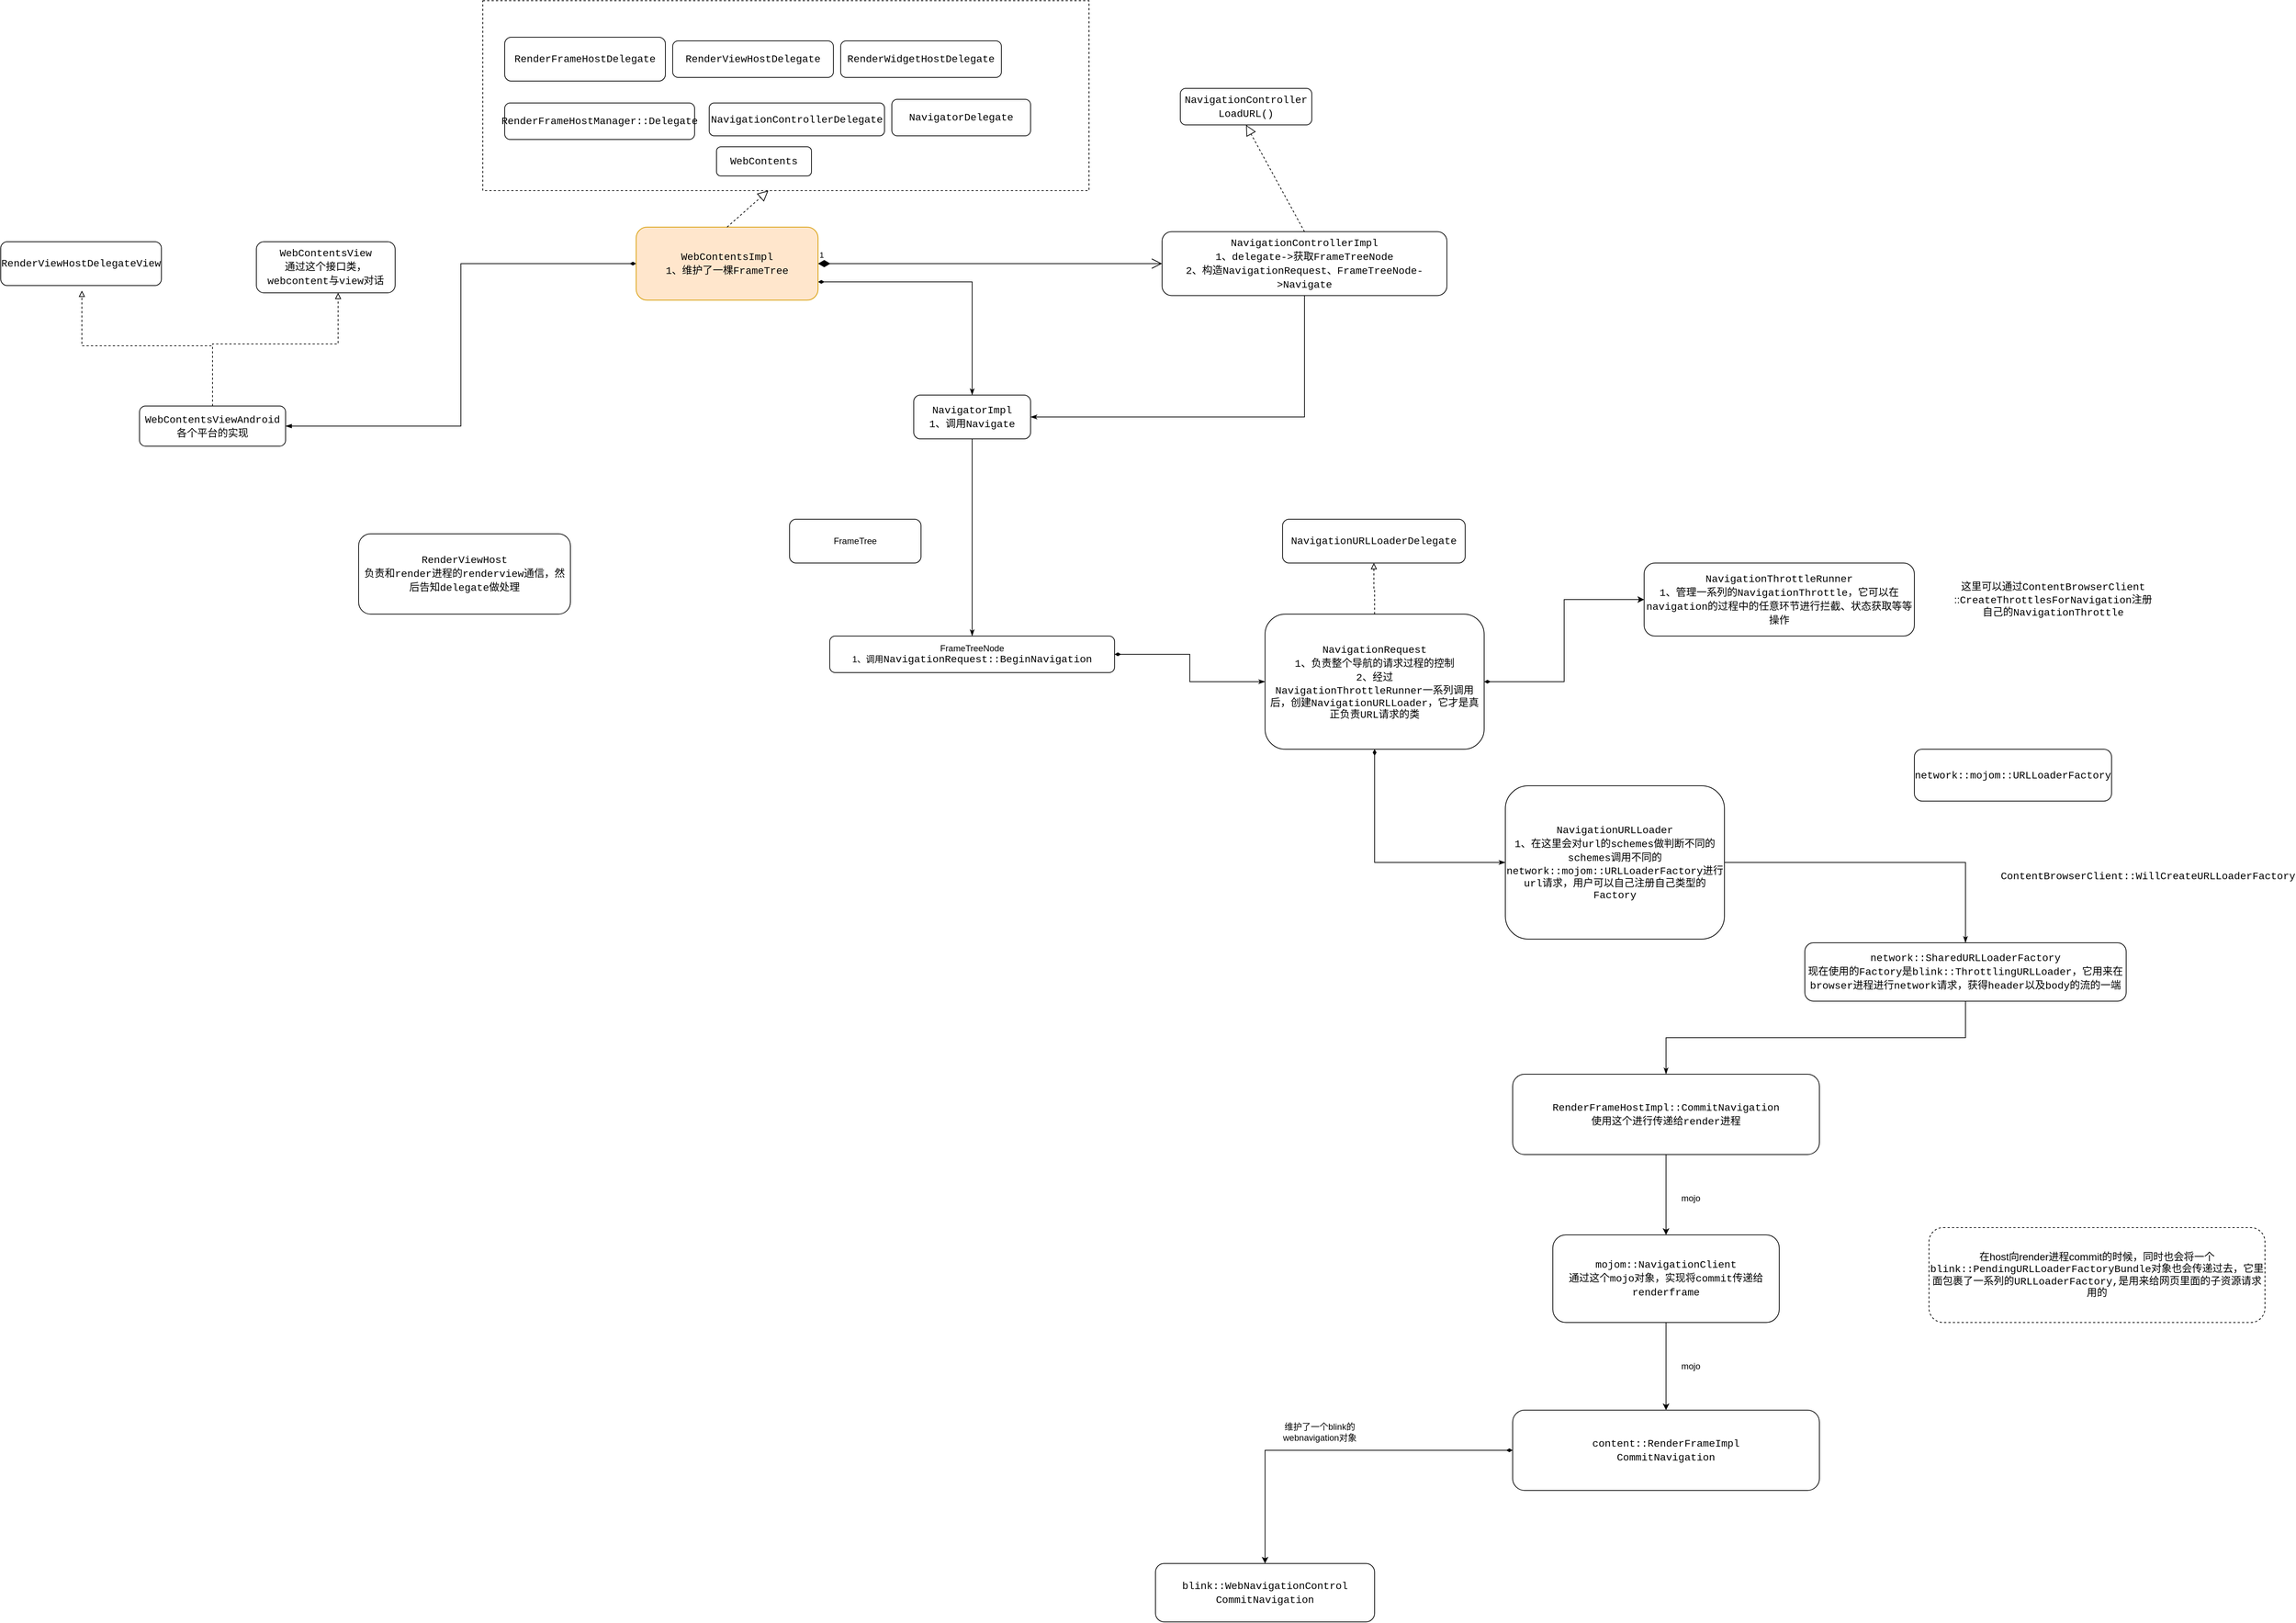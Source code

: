 <mxfile version="13.0.0" type="device"><diagram id="RJ0_UG2sjBZxHESSNfBg" name="第 1 页"><mxGraphModel dx="2249" dy="846" grid="1" gridSize="10" guides="1" tooltips="1" connect="1" arrows="1" fold="1" page="1" pageScale="1" pageWidth="827" pageHeight="1169" math="0" shadow="0"><root><mxCell id="0"/><mxCell id="1" parent="0"/><mxCell id="a_seWb9RQ7Sa8Y2Gw5Cl-11" value="" style="rounded=0;whiteSpace=wrap;html=1;strokeWidth=1;dashed=1;" parent="1" vertex="1"><mxGeometry x="20" y="30" width="830" height="260" as="geometry"/></mxCell><mxCell id="a_seWb9RQ7Sa8Y2Gw5Cl-1" value="&lt;div style=&quot;font-family: &amp;#34;consolas&amp;#34; , &amp;#34;courier new&amp;#34; , monospace ; font-size: 14px ; line-height: 19px&quot;&gt;&lt;span&gt;WebContents&lt;/span&gt;&lt;/div&gt;" style="rounded=1;whiteSpace=wrap;html=1;" parent="1" vertex="1"><mxGeometry x="340" y="230" width="130" height="40" as="geometry"/></mxCell><mxCell id="a_seWb9RQ7Sa8Y2Gw5Cl-31" style="edgeStyle=orthogonalEdgeStyle;rounded=0;orthogonalLoop=1;jettySize=auto;html=1;exitX=1;exitY=0.75;exitDx=0;exitDy=0;entryX=0.5;entryY=0;entryDx=0;entryDy=0;startArrow=diamondThin;startFill=1;endArrow=classicThin;endFill=1;" parent="1" source="a_seWb9RQ7Sa8Y2Gw5Cl-2" target="a_seWb9RQ7Sa8Y2Gw5Cl-20" edge="1"><mxGeometry relative="1" as="geometry"/></mxCell><mxCell id="EAL5WYPSjTdDeIvpSyDg-7" style="edgeStyle=orthogonalEdgeStyle;rounded=0;orthogonalLoop=1;jettySize=auto;html=1;exitX=0;exitY=0.5;exitDx=0;exitDy=0;entryX=1;entryY=0.5;entryDx=0;entryDy=0;startArrow=diamondThin;startFill=1;endArrow=blockThin;endFill=1;strokeColor=#000000;" edge="1" parent="1" source="a_seWb9RQ7Sa8Y2Gw5Cl-2" target="EAL5WYPSjTdDeIvpSyDg-3"><mxGeometry relative="1" as="geometry"/></mxCell><mxCell id="a_seWb9RQ7Sa8Y2Gw5Cl-2" value="&lt;div style=&quot;font-family: &amp;#34;consolas&amp;#34; , &amp;#34;courier new&amp;#34; , monospace ; font-size: 14px ; line-height: 19px&quot;&gt;&lt;span&gt;WebContentsImpl&lt;/span&gt;&lt;/div&gt;&lt;div style=&quot;font-family: &amp;#34;consolas&amp;#34; , &amp;#34;courier new&amp;#34; , monospace ; font-size: 14px ; line-height: 19px&quot;&gt;&lt;span&gt;1、维护了一棵FrameTree&lt;/span&gt;&lt;/div&gt;" style="rounded=1;whiteSpace=wrap;html=1;fillColor=#ffe6cc;strokeColor=#d79b00;" parent="1" vertex="1"><mxGeometry x="230" y="340" width="249" height="100" as="geometry"/></mxCell><mxCell id="a_seWb9RQ7Sa8Y2Gw5Cl-4" value="&lt;div style=&quot;font-family: &amp;#34;consolas&amp;#34; , &amp;#34;courier new&amp;#34; , monospace ; font-size: 14px ; line-height: 19px&quot;&gt;&lt;span&gt;RenderFrameHostDelegate&lt;/span&gt;&lt;/div&gt;" style="rounded=1;whiteSpace=wrap;html=1;" parent="1" vertex="1"><mxGeometry x="50" y="80" width="220" height="60" as="geometry"/></mxCell><mxCell id="a_seWb9RQ7Sa8Y2Gw5Cl-5" value="&lt;div style=&quot;font-family: &amp;#34;consolas&amp;#34; , &amp;#34;courier new&amp;#34; , monospace ; font-size: 14px ; line-height: 19px&quot;&gt;&lt;span&gt;RenderViewHostDelegate&lt;/span&gt;&lt;/div&gt;" style="rounded=1;whiteSpace=wrap;html=1;" parent="1" vertex="1"><mxGeometry x="280" y="85" width="220" height="50" as="geometry"/></mxCell><mxCell id="a_seWb9RQ7Sa8Y2Gw5Cl-6" value="&lt;div style=&quot;font-family: &amp;#34;consolas&amp;#34; , &amp;#34;courier new&amp;#34; , monospace ; font-size: 14px ; line-height: 19px&quot;&gt;&lt;span&gt;RenderWidgetHostDelegate&lt;/span&gt;&lt;/div&gt;" style="rounded=1;whiteSpace=wrap;html=1;" parent="1" vertex="1"><mxGeometry x="510" y="85" width="220" height="50" as="geometry"/></mxCell><mxCell id="a_seWb9RQ7Sa8Y2Gw5Cl-7" value="&lt;div style=&quot;font-family: &amp;#34;consolas&amp;#34; , &amp;#34;courier new&amp;#34; , monospace ; font-size: 14px ; line-height: 19px&quot;&gt;&lt;span&gt;RenderFrameHostManager::Delegate&lt;/span&gt;&lt;/div&gt;" style="rounded=1;whiteSpace=wrap;html=1;" parent="1" vertex="1"><mxGeometry x="50" y="170" width="260" height="50" as="geometry"/></mxCell><mxCell id="a_seWb9RQ7Sa8Y2Gw5Cl-8" value="&lt;div style=&quot;font-family: &amp;#34;consolas&amp;#34; , &amp;#34;courier new&amp;#34; , monospace ; font-size: 14px ; line-height: 19px&quot;&gt;&lt;span&gt;NavigationControllerDelegate&lt;/span&gt;&lt;/div&gt;" style="rounded=1;whiteSpace=wrap;html=1;" parent="1" vertex="1"><mxGeometry x="330" y="170" width="240" height="45" as="geometry"/></mxCell><mxCell id="a_seWb9RQ7Sa8Y2Gw5Cl-9" value="&lt;div style=&quot;font-family: &amp;#34;consolas&amp;#34; , &amp;#34;courier new&amp;#34; , monospace ; font-size: 14px ; line-height: 19px&quot;&gt;&lt;span&gt;NavigatorDelegate&lt;/span&gt;&lt;/div&gt;" style="rounded=1;whiteSpace=wrap;html=1;" parent="1" vertex="1"><mxGeometry x="580" y="165" width="190" height="50" as="geometry"/></mxCell><mxCell id="a_seWb9RQ7Sa8Y2Gw5Cl-12" value="" style="endArrow=block;dashed=1;endFill=0;endSize=12;html=1;entryX=0.471;entryY=1;entryDx=0;entryDy=0;entryPerimeter=0;exitX=0.5;exitY=0;exitDx=0;exitDy=0;" parent="1" source="a_seWb9RQ7Sa8Y2Gw5Cl-2" target="a_seWb9RQ7Sa8Y2Gw5Cl-11" edge="1"><mxGeometry width="160" relative="1" as="geometry"><mxPoint x="290" y="510" as="sourcePoint"/><mxPoint x="450" y="510" as="targetPoint"/></mxGeometry></mxCell><mxCell id="a_seWb9RQ7Sa8Y2Gw5Cl-13" value="&lt;div style=&quot;font-family: &amp;#34;consolas&amp;#34; , &amp;#34;courier new&amp;#34; , monospace ; font-size: 14px ; line-height: 19px&quot;&gt;&lt;span&gt;NavigationController&lt;/span&gt;&lt;/div&gt;&lt;div style=&quot;font-family: &amp;#34;consolas&amp;#34; , &amp;#34;courier new&amp;#34; , monospace ; font-size: 14px ; line-height: 19px&quot;&gt;&lt;div style=&quot;font-family: &amp;#34;consolas&amp;#34; , &amp;#34;courier new&amp;#34; , monospace ; line-height: 19px&quot;&gt;&lt;span&gt;LoadURL()&lt;/span&gt;&lt;/div&gt;&lt;/div&gt;" style="rounded=1;whiteSpace=wrap;html=1;strokeWidth=1;" parent="1" vertex="1"><mxGeometry x="975" y="150" width="180" height="50" as="geometry"/></mxCell><mxCell id="a_seWb9RQ7Sa8Y2Gw5Cl-34" style="edgeStyle=orthogonalEdgeStyle;rounded=0;orthogonalLoop=1;jettySize=auto;html=1;exitX=0.5;exitY=1;exitDx=0;exitDy=0;entryX=1;entryY=0.5;entryDx=0;entryDy=0;startArrow=none;startFill=0;endArrow=classicThin;endFill=1;" parent="1" source="a_seWb9RQ7Sa8Y2Gw5Cl-14" target="a_seWb9RQ7Sa8Y2Gw5Cl-20" edge="1"><mxGeometry relative="1" as="geometry"/></mxCell><mxCell id="a_seWb9RQ7Sa8Y2Gw5Cl-14" value="&lt;div style=&quot;font-family: &amp;#34;consolas&amp;#34; , &amp;#34;courier new&amp;#34; , monospace ; font-size: 14px ; line-height: 19px&quot;&gt;NavigationControllerImpl&lt;/div&gt;&lt;div style=&quot;font-family: &amp;#34;consolas&amp;#34; , &amp;#34;courier new&amp;#34; , monospace ; font-size: 14px ; line-height: 19px&quot;&gt;1、delegate-&amp;gt;获取FrameTreeNode&lt;/div&gt;&lt;div style=&quot;font-family: &amp;#34;consolas&amp;#34; , &amp;#34;courier new&amp;#34; , monospace ; font-size: 14px ; line-height: 19px&quot;&gt;2、构造&lt;span style=&quot;font-family: &amp;#34;consolas&amp;#34; , &amp;#34;courier new&amp;#34; , monospace&quot;&gt;NavigationRequest、&lt;/span&gt;&lt;span&gt;FrameTreeNode&lt;/span&gt;&lt;span&gt;-&amp;gt;Navigate&lt;/span&gt;&lt;/div&gt;" style="rounded=1;whiteSpace=wrap;html=1;strokeWidth=1;" parent="1" vertex="1"><mxGeometry x="950" y="346.25" width="390" height="87.5" as="geometry"/></mxCell><mxCell id="a_seWb9RQ7Sa8Y2Gw5Cl-15" value="" style="endArrow=block;dashed=1;endFill=0;endSize=12;html=1;entryX=0.5;entryY=1;entryDx=0;entryDy=0;exitX=0.5;exitY=0;exitDx=0;exitDy=0;" parent="1" source="a_seWb9RQ7Sa8Y2Gw5Cl-14" target="a_seWb9RQ7Sa8Y2Gw5Cl-13" edge="1"><mxGeometry width="160" relative="1" as="geometry"><mxPoint x="920" y="290" as="sourcePoint"/><mxPoint x="1080" y="290" as="targetPoint"/></mxGeometry></mxCell><mxCell id="a_seWb9RQ7Sa8Y2Gw5Cl-16" value="1" style="endArrow=open;html=1;endSize=12;startArrow=diamondThin;startSize=14;startFill=1;edgeStyle=orthogonalEdgeStyle;align=left;verticalAlign=bottom;exitX=1;exitY=0.5;exitDx=0;exitDy=0;entryX=0;entryY=0.5;entryDx=0;entryDy=0;" parent="1" source="a_seWb9RQ7Sa8Y2Gw5Cl-2" target="a_seWb9RQ7Sa8Y2Gw5Cl-14" edge="1"><mxGeometry x="-1" y="3" relative="1" as="geometry"><mxPoint x="580" y="500" as="sourcePoint"/><mxPoint x="960" y="370" as="targetPoint"/><Array as="points"/></mxGeometry></mxCell><mxCell id="a_seWb9RQ7Sa8Y2Gw5Cl-18" value="FrameTree" style="rounded=1;whiteSpace=wrap;html=1;strokeWidth=1;" parent="1" vertex="1"><mxGeometry x="440" y="740" width="180" height="60" as="geometry"/></mxCell><mxCell id="a_seWb9RQ7Sa8Y2Gw5Cl-33" style="edgeStyle=orthogonalEdgeStyle;rounded=0;orthogonalLoop=1;jettySize=auto;html=1;exitX=0.5;exitY=1;exitDx=0;exitDy=0;startArrow=none;startFill=0;endArrow=classicThin;endFill=1;" parent="1" source="a_seWb9RQ7Sa8Y2Gw5Cl-20" target="a_seWb9RQ7Sa8Y2Gw5Cl-23" edge="1"><mxGeometry relative="1" as="geometry"/></mxCell><mxCell id="a_seWb9RQ7Sa8Y2Gw5Cl-20" value="&lt;div style=&quot;font-family: &amp;#34;consolas&amp;#34; , &amp;#34;courier new&amp;#34; , monospace ; font-size: 14px ; line-height: 19px&quot;&gt;&lt;div style=&quot;font-family: &amp;#34;consolas&amp;#34; , &amp;#34;courier new&amp;#34; , monospace ; line-height: 19px&quot;&gt;&lt;span&gt;NavigatorImpl&lt;/span&gt;&lt;/div&gt;&lt;/div&gt;&lt;div style=&quot;font-family: &amp;#34;consolas&amp;#34; , &amp;#34;courier new&amp;#34; , monospace ; font-size: 14px ; line-height: 19px&quot;&gt;&lt;div style=&quot;font-family: &amp;#34;consolas&amp;#34; , &amp;#34;courier new&amp;#34; , monospace ; line-height: 19px&quot;&gt;&lt;span&gt;1、调用Navigate&lt;/span&gt;&lt;/div&gt;&lt;/div&gt;" style="rounded=1;whiteSpace=wrap;html=1;strokeWidth=1;" parent="1" vertex="1"><mxGeometry x="610" y="570" width="160" height="60" as="geometry"/></mxCell><mxCell id="a_seWb9RQ7Sa8Y2Gw5Cl-32" style="edgeStyle=orthogonalEdgeStyle;rounded=0;orthogonalLoop=1;jettySize=auto;html=1;exitX=1;exitY=0.5;exitDx=0;exitDy=0;entryX=0;entryY=0.5;entryDx=0;entryDy=0;startArrow=diamondThin;startFill=1;endArrow=classicThin;endFill=1;" parent="1" source="a_seWb9RQ7Sa8Y2Gw5Cl-23" target="a_seWb9RQ7Sa8Y2Gw5Cl-25" edge="1"><mxGeometry relative="1" as="geometry"/></mxCell><mxCell id="a_seWb9RQ7Sa8Y2Gw5Cl-23" value="FrameTreeNode&lt;br&gt;1、调用&lt;span style=&quot;font-family: &amp;#34;consolas&amp;#34; , &amp;#34;courier new&amp;#34; , monospace ; font-size: 14px&quot;&gt;NavigationRequest::&lt;/span&gt;&lt;span style=&quot;font-family: &amp;#34;consolas&amp;#34; , &amp;#34;courier new&amp;#34; , monospace ; font-size: 14px&quot;&gt;BeginNavigation&lt;/span&gt;" style="rounded=1;whiteSpace=wrap;html=1;strokeWidth=1;" parent="1" vertex="1"><mxGeometry x="495" y="900" width="390" height="50" as="geometry"/></mxCell><mxCell id="a_seWb9RQ7Sa8Y2Gw5Cl-24" value="&lt;div style=&quot;font-family: &amp;#34;consolas&amp;#34; , &amp;#34;courier new&amp;#34; , monospace ; font-size: 14px ; line-height: 19px&quot;&gt;&lt;span&gt;NavigationThrottleRunner&lt;/span&gt;&lt;/div&gt;&lt;div style=&quot;font-family: &amp;#34;consolas&amp;#34; , &amp;#34;courier new&amp;#34; , monospace ; font-size: 14px ; line-height: 19px&quot;&gt;&lt;span&gt;1、管理一系列的&lt;/span&gt;&lt;span style=&quot;font-family: &amp;#34;consolas&amp;#34; , &amp;#34;courier new&amp;#34; , monospace&quot;&gt;NavigationThrottle，它可以在navigation的过程中的任意环节进行拦截、状态获取等等操作&lt;/span&gt;&lt;/div&gt;" style="rounded=1;whiteSpace=wrap;html=1;strokeWidth=1;" parent="1" vertex="1"><mxGeometry x="1610" y="800" width="370" height="100" as="geometry"/></mxCell><mxCell id="a_seWb9RQ7Sa8Y2Gw5Cl-28" style="edgeStyle=orthogonalEdgeStyle;rounded=0;orthogonalLoop=1;jettySize=auto;html=1;exitX=1;exitY=0.5;exitDx=0;exitDy=0;entryX=0;entryY=0.5;entryDx=0;entryDy=0;startArrow=diamondThin;startFill=1;" parent="1" source="a_seWb9RQ7Sa8Y2Gw5Cl-25" target="a_seWb9RQ7Sa8Y2Gw5Cl-24" edge="1"><mxGeometry relative="1" as="geometry"/></mxCell><mxCell id="a_seWb9RQ7Sa8Y2Gw5Cl-30" style="edgeStyle=orthogonalEdgeStyle;rounded=0;orthogonalLoop=1;jettySize=auto;html=1;exitX=0.5;exitY=0;exitDx=0;exitDy=0;startArrow=none;startFill=0;dashed=1;endArrow=block;endFill=0;" parent="1" source="a_seWb9RQ7Sa8Y2Gw5Cl-25" target="a_seWb9RQ7Sa8Y2Gw5Cl-29" edge="1"><mxGeometry relative="1" as="geometry"/></mxCell><mxCell id="a_seWb9RQ7Sa8Y2Gw5Cl-36" style="edgeStyle=orthogonalEdgeStyle;rounded=0;orthogonalLoop=1;jettySize=auto;html=1;exitX=0.5;exitY=1;exitDx=0;exitDy=0;entryX=0;entryY=0.5;entryDx=0;entryDy=0;startArrow=diamondThin;startFill=1;endArrow=classicThin;endFill=1;" parent="1" source="a_seWb9RQ7Sa8Y2Gw5Cl-25" target="a_seWb9RQ7Sa8Y2Gw5Cl-35" edge="1"><mxGeometry relative="1" as="geometry"/></mxCell><mxCell id="a_seWb9RQ7Sa8Y2Gw5Cl-25" value="&lt;div style=&quot;font-family: &amp;#34;consolas&amp;#34; , &amp;#34;courier new&amp;#34; , monospace ; font-size: 14px ; line-height: 19px&quot;&gt;NavigationRequest&lt;/div&gt;&lt;div style=&quot;font-family: &amp;#34;consolas&amp;#34; , &amp;#34;courier new&amp;#34; , monospace ; font-size: 14px ; line-height: 19px&quot;&gt;1、负责整个导航的请求过程的控制&lt;/div&gt;&lt;div style=&quot;font-family: &amp;#34;consolas&amp;#34; , &amp;#34;courier new&amp;#34; , monospace ; font-size: 14px ; line-height: 19px&quot;&gt;2、经过&lt;/div&gt;&lt;span style=&quot;font-family: &amp;#34;consolas&amp;#34; , &amp;#34;courier new&amp;#34; , monospace ; font-size: 14px&quot;&gt;NavigationThrottleRunner一系列调用后，创建&lt;/span&gt;&lt;span style=&quot;font-family: &amp;#34;consolas&amp;#34; , &amp;#34;courier new&amp;#34; , monospace ; font-size: 14px&quot;&gt;NavigationURLLoader，它才是真正负责URL请求的类&lt;/span&gt;" style="rounded=1;whiteSpace=wrap;html=1;strokeWidth=1;" parent="1" vertex="1"><mxGeometry x="1091" y="870" width="300" height="185" as="geometry"/></mxCell><mxCell id="a_seWb9RQ7Sa8Y2Gw5Cl-29" value="&lt;div style=&quot;font-family: &amp;#34;consolas&amp;#34; , &amp;#34;courier new&amp;#34; , monospace ; font-size: 14px ; line-height: 19px&quot;&gt;&lt;span&gt;NavigationURLLoaderDelegate&lt;/span&gt;&lt;/div&gt;" style="rounded=1;whiteSpace=wrap;html=1;strokeWidth=1;" parent="1" vertex="1"><mxGeometry x="1115" y="740" width="250" height="60" as="geometry"/></mxCell><mxCell id="a_seWb9RQ7Sa8Y2Gw5Cl-48" style="edgeStyle=orthogonalEdgeStyle;rounded=0;orthogonalLoop=1;jettySize=auto;html=1;entryX=0.5;entryY=0;entryDx=0;entryDy=0;startArrow=none;startFill=0;endArrow=classicThin;endFill=1;" parent="1" source="a_seWb9RQ7Sa8Y2Gw5Cl-35" target="a_seWb9RQ7Sa8Y2Gw5Cl-47" edge="1"><mxGeometry relative="1" as="geometry"/></mxCell><mxCell id="a_seWb9RQ7Sa8Y2Gw5Cl-35" value="&lt;div style=&quot;font-family: &amp;#34;consolas&amp;#34; , &amp;#34;courier new&amp;#34; , monospace ; font-size: 14px ; line-height: 19px&quot;&gt;&lt;span&gt;NavigationURLLoader&lt;/span&gt;&lt;/div&gt;&lt;div style=&quot;font-family: &amp;#34;consolas&amp;#34; , &amp;#34;courier new&amp;#34; , monospace ; font-size: 14px ; line-height: 19px&quot;&gt;&lt;span&gt;1、在这里会对url的schemes做判断不同的schemes调用不同的&lt;/span&gt;&lt;/div&gt;&lt;span style=&quot;font-family: &amp;#34;consolas&amp;#34; , &amp;#34;courier new&amp;#34; , monospace ; font-size: 14px&quot;&gt;network&lt;/span&gt;&lt;span style=&quot;font-family: &amp;#34;consolas&amp;#34; , &amp;#34;courier new&amp;#34; , monospace ; font-size: 14px&quot;&gt;::&lt;/span&gt;&lt;span style=&quot;font-family: &amp;#34;consolas&amp;#34; , &amp;#34;courier new&amp;#34; , monospace ; font-size: 14px&quot;&gt;mojom&lt;/span&gt;&lt;span style=&quot;font-family: &amp;#34;consolas&amp;#34; , &amp;#34;courier new&amp;#34; , monospace ; font-size: 14px&quot;&gt;::URLLoaderFactory进行url请求，用户可以自己注册自己类型的Factory&lt;/span&gt;" style="rounded=1;whiteSpace=wrap;html=1;strokeWidth=1;" parent="1" vertex="1"><mxGeometry x="1420" y="1105" width="300" height="210" as="geometry"/></mxCell><mxCell id="a_seWb9RQ7Sa8Y2Gw5Cl-38" value="&lt;font style=&quot;font-size: 14px&quot;&gt;这里可以通过&lt;span style=&quot;font-family: &amp;#34;consolas&amp;#34; , &amp;#34;courier new&amp;#34; , monospace&quot;&gt;ContentBrowserClient&lt;/span&gt;&lt;br&gt;&lt;/font&gt;&lt;font style=&quot;font-size: 14px&quot;&gt;::&lt;/font&gt;&lt;span style=&quot;font-family: &amp;#34;consolas&amp;#34; , &amp;#34;courier new&amp;#34; , monospace ; font-size: 14px&quot;&gt;CreateThrottlesForNavigation注册自己的&lt;/span&gt;&lt;span style=&quot;font-family: &amp;#34;consolas&amp;#34; , &amp;#34;courier new&amp;#34; , monospace ; font-size: 14px&quot;&gt;NavigationThrottle&lt;/span&gt;" style="text;html=1;strokeColor=none;fillColor=none;align=center;verticalAlign=middle;whiteSpace=wrap;rounded=0;" parent="1" vertex="1"><mxGeometry x="2030" y="790" width="280" height="120" as="geometry"/></mxCell><mxCell id="a_seWb9RQ7Sa8Y2Gw5Cl-39" value="&lt;div style=&quot;font-family: &amp;#34;consolas&amp;#34; , &amp;#34;courier new&amp;#34; , monospace ; font-size: 14px ; line-height: 19px&quot;&gt;&lt;span&gt;network&lt;/span&gt;::&lt;span&gt;mojom&lt;/span&gt;::URLLoaderFactory&lt;/div&gt;" style="rounded=1;whiteSpace=wrap;html=1;strokeWidth=1;" parent="1" vertex="1"><mxGeometry x="1980" y="1055" width="270" height="71" as="geometry"/></mxCell><mxCell id="a_seWb9RQ7Sa8Y2Gw5Cl-41" value="&lt;span style=&quot;font-family: &amp;#34;consolas&amp;#34; , &amp;#34;courier new&amp;#34; , monospace ; font-size: 14px&quot;&gt;ContentBrowserClient::&lt;/span&gt;&lt;span style=&quot;font-family: &amp;#34;consolas&amp;#34; , &amp;#34;courier new&amp;#34; , monospace ; font-size: 14px&quot;&gt;WillCreateURLLoaderFactory&lt;/span&gt;&lt;span style=&quot;font-family: &amp;#34;consolas&amp;#34; , &amp;#34;courier new&amp;#34; , monospace ; font-size: 14px&quot;&gt;&lt;br&gt;&lt;/span&gt;" style="text;html=1;strokeColor=none;fillColor=none;align=center;verticalAlign=middle;whiteSpace=wrap;rounded=0;" parent="1" vertex="1"><mxGeometry x="2100" y="1169" width="400" height="120" as="geometry"/></mxCell><mxCell id="Ioz9eGl2uh2KkKGSMPKE-7" style="edgeStyle=orthogonalEdgeStyle;rounded=0;orthogonalLoop=1;jettySize=auto;html=1;exitX=0;exitY=0.5;exitDx=0;exitDy=0;entryX=0.5;entryY=0;entryDx=0;entryDy=0;startArrow=diamondThin;startFill=1;" parent="1" source="a_seWb9RQ7Sa8Y2Gw5Cl-43" target="Ioz9eGl2uh2KkKGSMPKE-5" edge="1"><mxGeometry relative="1" as="geometry"/></mxCell><mxCell id="a_seWb9RQ7Sa8Y2Gw5Cl-43" value="&lt;div style=&quot;font-family: &amp;#34;consolas&amp;#34; , &amp;#34;courier new&amp;#34; , monospace ; font-size: 14px ; line-height: 19px&quot;&gt;content::RenderFrameImpl&lt;span&gt;&lt;br&gt;&lt;/span&gt;&lt;/div&gt;&lt;div style=&quot;font-family: &amp;#34;consolas&amp;#34; , &amp;#34;courier new&amp;#34; , monospace ; font-size: 14px ; line-height: 19px&quot;&gt;&lt;span&gt;CommitNavigation&lt;/span&gt;&lt;/div&gt;" style="rounded=1;whiteSpace=wrap;html=1;strokeWidth=1;" parent="1" vertex="1"><mxGeometry x="1430" y="1960" width="420" height="110" as="geometry"/></mxCell><mxCell id="Ioz9eGl2uh2KkKGSMPKE-2" style="edgeStyle=orthogonalEdgeStyle;rounded=0;orthogonalLoop=1;jettySize=auto;html=1;exitX=0.5;exitY=1;exitDx=0;exitDy=0;" parent="1" source="a_seWb9RQ7Sa8Y2Gw5Cl-44" target="Ioz9eGl2uh2KkKGSMPKE-1" edge="1"><mxGeometry relative="1" as="geometry"/></mxCell><mxCell id="a_seWb9RQ7Sa8Y2Gw5Cl-44" value="&lt;div style=&quot;font-family: &amp;#34;consolas&amp;#34; , &amp;#34;courier new&amp;#34; , monospace ; font-size: 14px ; line-height: 19px&quot;&gt;&lt;span&gt;RenderFrameHostImpl&lt;/span&gt;::&lt;span&gt;CommitNavigation&lt;/span&gt;&lt;/div&gt;&lt;div style=&quot;font-family: &amp;#34;consolas&amp;#34; , &amp;#34;courier new&amp;#34; , monospace ; font-size: 14px ; line-height: 19px&quot;&gt;&lt;span&gt;使用这个进行传递给render进程&lt;/span&gt;&lt;/div&gt;" style="rounded=1;whiteSpace=wrap;html=1;strokeWidth=1;" parent="1" vertex="1"><mxGeometry x="1430" y="1500" width="420" height="110" as="geometry"/></mxCell><mxCell id="a_seWb9RQ7Sa8Y2Gw5Cl-46" value="mojo" style="text;html=1;strokeColor=none;fillColor=none;align=center;verticalAlign=middle;whiteSpace=wrap;rounded=0;" parent="1" vertex="1"><mxGeometry x="1654" y="1660" width="40" height="20" as="geometry"/></mxCell><mxCell id="a_seWb9RQ7Sa8Y2Gw5Cl-49" style="edgeStyle=orthogonalEdgeStyle;rounded=0;orthogonalLoop=1;jettySize=auto;html=1;exitX=0.5;exitY=1;exitDx=0;exitDy=0;entryX=0.5;entryY=0;entryDx=0;entryDy=0;startArrow=none;startFill=0;endArrow=classicThin;endFill=1;" parent="1" source="a_seWb9RQ7Sa8Y2Gw5Cl-47" target="a_seWb9RQ7Sa8Y2Gw5Cl-44" edge="1"><mxGeometry relative="1" as="geometry"/></mxCell><mxCell id="a_seWb9RQ7Sa8Y2Gw5Cl-47" value="&lt;div style=&quot;font-family: &amp;#34;consolas&amp;#34; , &amp;#34;courier new&amp;#34; , monospace ; font-size: 14px ; line-height: 19px&quot;&gt;&lt;span&gt;network::&lt;/span&gt;&lt;span style=&quot;font-family: &amp;#34;consolas&amp;#34; , &amp;#34;courier new&amp;#34; , monospace&quot;&gt;SharedURLLoaderFactory&lt;/span&gt;&lt;/div&gt;&lt;div style=&quot;font-family: &amp;#34;consolas&amp;#34; , &amp;#34;courier new&amp;#34; , monospace ; font-size: 14px ; line-height: 19px&quot;&gt;&lt;div style=&quot;font-family: &amp;#34;consolas&amp;#34; , &amp;#34;courier new&amp;#34; , monospace ; line-height: 19px&quot;&gt;&lt;span&gt;现在使用的Factory是blink&lt;/span&gt;::&lt;span&gt;ThrottlingURLLoader，它用来在browser进程进行network请求，获得header以及body的流的一端&lt;/span&gt;&lt;/div&gt;&lt;/div&gt;" style="rounded=1;whiteSpace=wrap;html=1;strokeWidth=1;" parent="1" vertex="1"><mxGeometry x="1830" y="1320" width="440" height="80" as="geometry"/></mxCell><mxCell id="npHLl4FBXSS3Wn3E6Uze-1" value="&lt;font style=&quot;font-size: 14px&quot;&gt;在host向render进程commit的时候，同时也会将一个&lt;/font&gt;&lt;span style=&quot;font-family: &amp;#34;consolas&amp;#34; , &amp;#34;courier new&amp;#34; , monospace ; font-size: 14px&quot;&gt;blink&lt;/span&gt;&lt;span style=&quot;font-family: &amp;#34;consolas&amp;#34; , &amp;#34;courier new&amp;#34; , monospace ; font-size: 14px&quot;&gt;::PendingURLLoaderFactoryBundle对象也会传递过去，它里面包裹了一系列的URLLoaderFactory,是用来给网页里面的子资源请求用的&lt;/span&gt;" style="rounded=1;whiteSpace=wrap;html=1;dashed=1;" parent="1" vertex="1"><mxGeometry x="2000" y="1710" width="460" height="130" as="geometry"/></mxCell><mxCell id="Ioz9eGl2uh2KkKGSMPKE-3" style="edgeStyle=orthogonalEdgeStyle;rounded=0;orthogonalLoop=1;jettySize=auto;html=1;exitX=0.5;exitY=1;exitDx=0;exitDy=0;entryX=0.5;entryY=0;entryDx=0;entryDy=0;" parent="1" source="Ioz9eGl2uh2KkKGSMPKE-1" target="a_seWb9RQ7Sa8Y2Gw5Cl-43" edge="1"><mxGeometry relative="1" as="geometry"/></mxCell><mxCell id="Ioz9eGl2uh2KkKGSMPKE-1" value="&lt;div style=&quot;font-family: &amp;#34;consolas&amp;#34; , &amp;#34;courier new&amp;#34; , monospace ; font-size: 14px ; line-height: 19px&quot;&gt;&lt;span&gt;mojom::NavigationClient&lt;/span&gt;&lt;/div&gt;&lt;div style=&quot;font-family: &amp;#34;consolas&amp;#34; , &amp;#34;courier new&amp;#34; , monospace ; font-size: 14px ; line-height: 19px&quot;&gt;&lt;span&gt;通过这个mojo对象，实现将commit传递给renderframe&lt;/span&gt;&lt;/div&gt;" style="rounded=1;whiteSpace=wrap;html=1;" parent="1" vertex="1"><mxGeometry x="1485" y="1720" width="310" height="120" as="geometry"/></mxCell><mxCell id="Ioz9eGl2uh2KkKGSMPKE-4" value="mojo" style="text;html=1;strokeColor=none;fillColor=none;align=center;verticalAlign=middle;whiteSpace=wrap;rounded=0;" parent="1" vertex="1"><mxGeometry x="1654" y="1890" width="40" height="20" as="geometry"/></mxCell><mxCell id="Ioz9eGl2uh2KkKGSMPKE-5" value="&lt;div style=&quot;font-family: &amp;#34;consolas&amp;#34; , &amp;#34;courier new&amp;#34; , monospace ; font-size: 14px ; line-height: 19px&quot;&gt;&lt;span&gt;blink&lt;/span&gt;::WebNavigationControl&lt;/div&gt;&lt;div style=&quot;font-family: &amp;#34;consolas&amp;#34; , &amp;#34;courier new&amp;#34; , monospace ; font-size: 14px ; line-height: 19px&quot;&gt;&lt;div style=&quot;font-family: &amp;#34;consolas&amp;#34; , &amp;#34;courier new&amp;#34; , monospace ; line-height: 19px&quot;&gt;&lt;span&gt;CommitNavigation&lt;/span&gt;&lt;/div&gt;&lt;/div&gt;" style="rounded=1;whiteSpace=wrap;html=1;" parent="1" vertex="1"><mxGeometry x="941" y="2170" width="300" height="80" as="geometry"/></mxCell><mxCell id="Ioz9eGl2uh2KkKGSMPKE-8" value="维护了一个blink的webnavigation对象" style="text;html=1;strokeColor=none;fillColor=none;align=center;verticalAlign=middle;whiteSpace=wrap;rounded=0;" parent="1" vertex="1"><mxGeometry x="1091" y="1940" width="150" height="100" as="geometry"/></mxCell><mxCell id="EAL5WYPSjTdDeIvpSyDg-1" value="&lt;div style=&quot;font-family: &amp;#34;consolas&amp;#34; , &amp;#34;courier new&amp;#34; , monospace ; font-size: 14px ; line-height: 19px&quot;&gt;WebContentsView&lt;/div&gt;&lt;div style=&quot;font-family: &amp;#34;consolas&amp;#34; , &amp;#34;courier new&amp;#34; , monospace ; font-size: 14px ; line-height: 19px&quot;&gt;通过这个接口类，webcontent与view对话&lt;/div&gt;" style="rounded=1;whiteSpace=wrap;html=1;" vertex="1" parent="1"><mxGeometry x="-290" y="360" width="190" height="70" as="geometry"/></mxCell><mxCell id="EAL5WYPSjTdDeIvpSyDg-2" value="&lt;div style=&quot;font-family: &amp;#34;consolas&amp;#34; , &amp;#34;courier new&amp;#34; , monospace ; font-size: 14px ; line-height: 19px&quot;&gt;RenderViewHostDelegateView&lt;/div&gt;" style="rounded=1;whiteSpace=wrap;html=1;" vertex="1" parent="1"><mxGeometry x="-640" y="360" width="220" height="60" as="geometry"/></mxCell><mxCell id="EAL5WYPSjTdDeIvpSyDg-4" style="edgeStyle=orthogonalEdgeStyle;rounded=0;orthogonalLoop=1;jettySize=auto;html=1;exitX=0.5;exitY=0;exitDx=0;exitDy=0;entryX=0.505;entryY=1.117;entryDx=0;entryDy=0;entryPerimeter=0;dashed=1;startArrow=none;startFill=0;endArrow=block;endFill=0;strokeColor=#000000;" edge="1" parent="1" source="EAL5WYPSjTdDeIvpSyDg-3" target="EAL5WYPSjTdDeIvpSyDg-2"><mxGeometry relative="1" as="geometry"/></mxCell><mxCell id="EAL5WYPSjTdDeIvpSyDg-5" style="edgeStyle=orthogonalEdgeStyle;rounded=0;orthogonalLoop=1;jettySize=auto;html=1;exitX=0.5;exitY=0;exitDx=0;exitDy=0;entryX=0.589;entryY=1;entryDx=0;entryDy=0;entryPerimeter=0;dashed=1;startArrow=none;startFill=0;endArrow=block;endFill=0;strokeColor=#000000;" edge="1" parent="1" source="EAL5WYPSjTdDeIvpSyDg-3" target="EAL5WYPSjTdDeIvpSyDg-1"><mxGeometry relative="1" as="geometry"><Array as="points"><mxPoint x="-350" y="500"/><mxPoint x="-178" y="500"/></Array></mxGeometry></mxCell><mxCell id="EAL5WYPSjTdDeIvpSyDg-3" value="&lt;div style=&quot;font-family: &amp;#34;consolas&amp;#34; , &amp;#34;courier new&amp;#34; , monospace ; font-size: 14px ; line-height: 19px&quot;&gt;&lt;span&gt;WebContentsViewAndroid&lt;/span&gt;&lt;/div&gt;&lt;div style=&quot;font-family: &amp;#34;consolas&amp;#34; , &amp;#34;courier new&amp;#34; , monospace ; font-size: 14px ; line-height: 19px&quot;&gt;&lt;span&gt;各个平台的实现&lt;/span&gt;&lt;/div&gt;" style="rounded=1;whiteSpace=wrap;html=1;" vertex="1" parent="1"><mxGeometry x="-450" y="585" width="200" height="55" as="geometry"/></mxCell><mxCell id="EAL5WYPSjTdDeIvpSyDg-8" value="&lt;div style=&quot;font-family: &amp;#34;consolas&amp;#34; , &amp;#34;courier new&amp;#34; , monospace ; font-size: 14px ; line-height: 19px&quot;&gt;&lt;span&gt;RenderViewHost&lt;/span&gt;&lt;/div&gt;&lt;div style=&quot;font-family: &amp;#34;consolas&amp;#34; , &amp;#34;courier new&amp;#34; , monospace ; font-size: 14px ; line-height: 19px&quot;&gt;&lt;span&gt;负责和render进程的renderview通信，然后告知delegate做处理&lt;/span&gt;&lt;/div&gt;" style="rounded=1;whiteSpace=wrap;html=1;" vertex="1" parent="1"><mxGeometry x="-150" y="760" width="290" height="110" as="geometry"/></mxCell></root></mxGraphModel></diagram></mxfile>